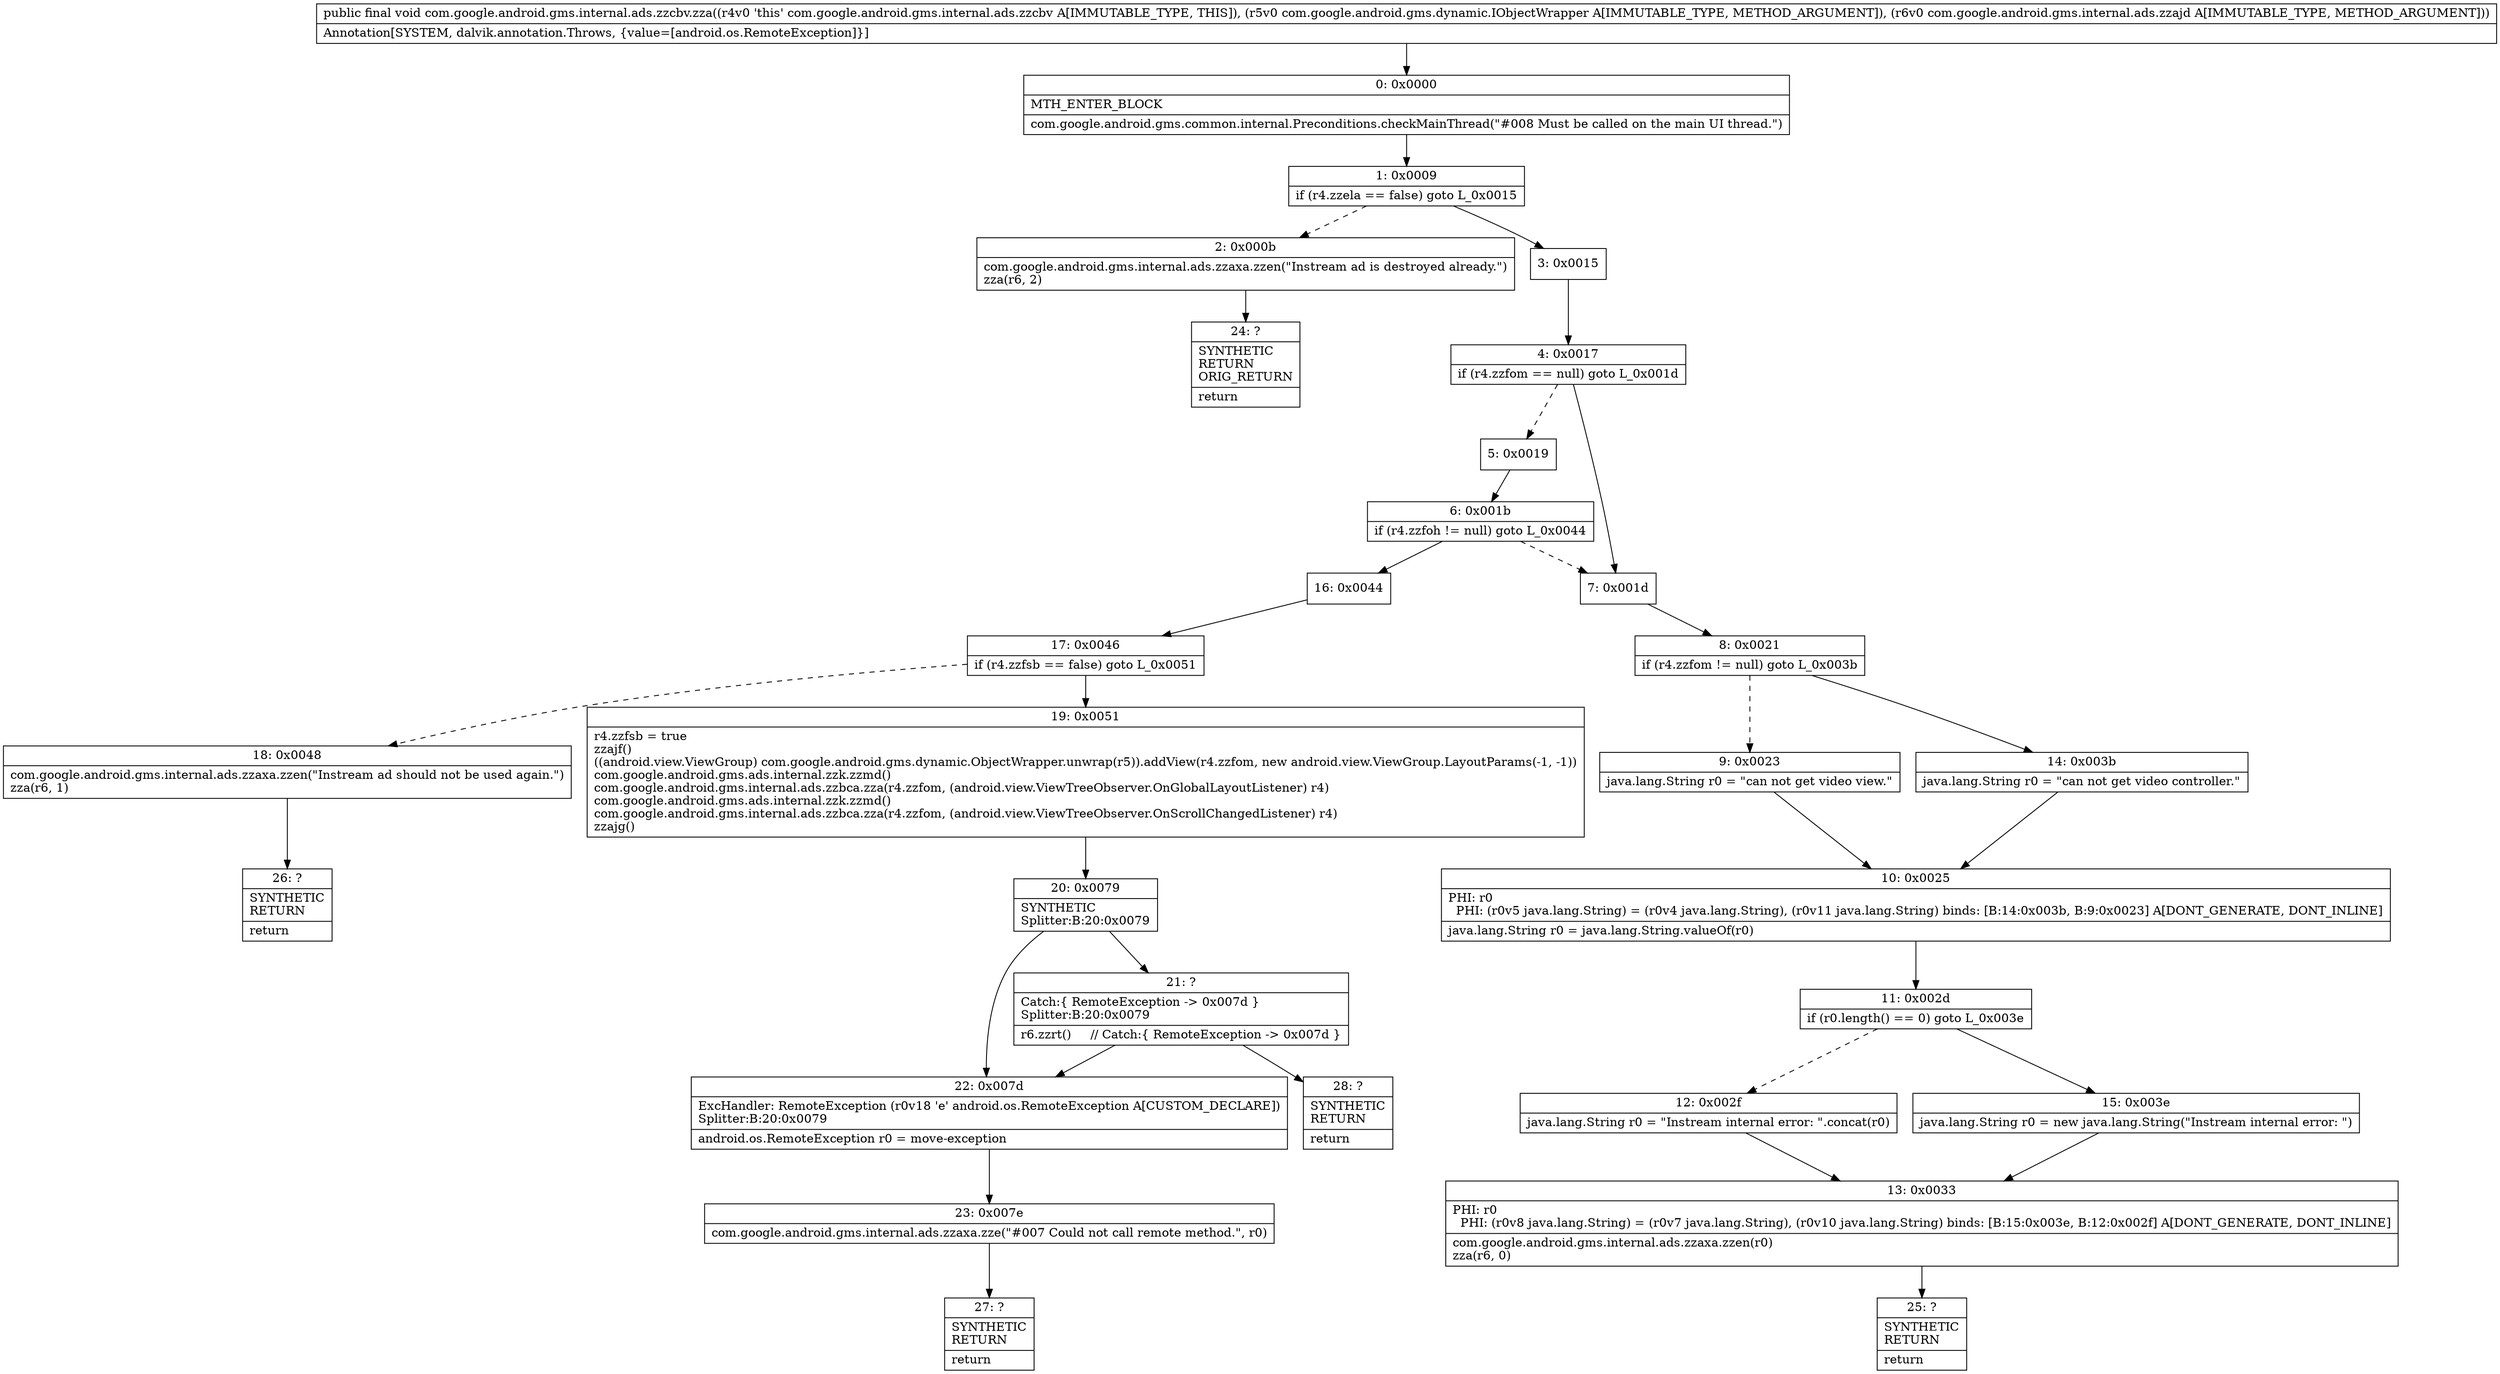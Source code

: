 digraph "CFG forcom.google.android.gms.internal.ads.zzcbv.zza(Lcom\/google\/android\/gms\/dynamic\/IObjectWrapper;Lcom\/google\/android\/gms\/internal\/ads\/zzajd;)V" {
Node_0 [shape=record,label="{0\:\ 0x0000|MTH_ENTER_BLOCK\l|com.google.android.gms.common.internal.Preconditions.checkMainThread(\"#008 Must be called on the main UI thread.\")\l}"];
Node_1 [shape=record,label="{1\:\ 0x0009|if (r4.zzela == false) goto L_0x0015\l}"];
Node_2 [shape=record,label="{2\:\ 0x000b|com.google.android.gms.internal.ads.zzaxa.zzen(\"Instream ad is destroyed already.\")\lzza(r6, 2)\l}"];
Node_3 [shape=record,label="{3\:\ 0x0015}"];
Node_4 [shape=record,label="{4\:\ 0x0017|if (r4.zzfom == null) goto L_0x001d\l}"];
Node_5 [shape=record,label="{5\:\ 0x0019}"];
Node_6 [shape=record,label="{6\:\ 0x001b|if (r4.zzfoh != null) goto L_0x0044\l}"];
Node_7 [shape=record,label="{7\:\ 0x001d}"];
Node_8 [shape=record,label="{8\:\ 0x0021|if (r4.zzfom != null) goto L_0x003b\l}"];
Node_9 [shape=record,label="{9\:\ 0x0023|java.lang.String r0 = \"can not get video view.\"\l}"];
Node_10 [shape=record,label="{10\:\ 0x0025|PHI: r0 \l  PHI: (r0v5 java.lang.String) = (r0v4 java.lang.String), (r0v11 java.lang.String) binds: [B:14:0x003b, B:9:0x0023] A[DONT_GENERATE, DONT_INLINE]\l|java.lang.String r0 = java.lang.String.valueOf(r0)\l}"];
Node_11 [shape=record,label="{11\:\ 0x002d|if (r0.length() == 0) goto L_0x003e\l}"];
Node_12 [shape=record,label="{12\:\ 0x002f|java.lang.String r0 = \"Instream internal error: \".concat(r0)\l}"];
Node_13 [shape=record,label="{13\:\ 0x0033|PHI: r0 \l  PHI: (r0v8 java.lang.String) = (r0v7 java.lang.String), (r0v10 java.lang.String) binds: [B:15:0x003e, B:12:0x002f] A[DONT_GENERATE, DONT_INLINE]\l|com.google.android.gms.internal.ads.zzaxa.zzen(r0)\lzza(r6, 0)\l}"];
Node_14 [shape=record,label="{14\:\ 0x003b|java.lang.String r0 = \"can not get video controller.\"\l}"];
Node_15 [shape=record,label="{15\:\ 0x003e|java.lang.String r0 = new java.lang.String(\"Instream internal error: \")\l}"];
Node_16 [shape=record,label="{16\:\ 0x0044}"];
Node_17 [shape=record,label="{17\:\ 0x0046|if (r4.zzfsb == false) goto L_0x0051\l}"];
Node_18 [shape=record,label="{18\:\ 0x0048|com.google.android.gms.internal.ads.zzaxa.zzen(\"Instream ad should not be used again.\")\lzza(r6, 1)\l}"];
Node_19 [shape=record,label="{19\:\ 0x0051|r4.zzfsb = true\lzzajf()\l((android.view.ViewGroup) com.google.android.gms.dynamic.ObjectWrapper.unwrap(r5)).addView(r4.zzfom, new android.view.ViewGroup.LayoutParams(\-1, \-1))\lcom.google.android.gms.ads.internal.zzk.zzmd()\lcom.google.android.gms.internal.ads.zzbca.zza(r4.zzfom, (android.view.ViewTreeObserver.OnGlobalLayoutListener) r4)\lcom.google.android.gms.ads.internal.zzk.zzmd()\lcom.google.android.gms.internal.ads.zzbca.zza(r4.zzfom, (android.view.ViewTreeObserver.OnScrollChangedListener) r4)\lzzajg()\l}"];
Node_20 [shape=record,label="{20\:\ 0x0079|SYNTHETIC\lSplitter:B:20:0x0079\l}"];
Node_21 [shape=record,label="{21\:\ ?|Catch:\{ RemoteException \-\> 0x007d \}\lSplitter:B:20:0x0079\l|r6.zzrt()     \/\/ Catch:\{ RemoteException \-\> 0x007d \}\l}"];
Node_22 [shape=record,label="{22\:\ 0x007d|ExcHandler: RemoteException (r0v18 'e' android.os.RemoteException A[CUSTOM_DECLARE])\lSplitter:B:20:0x0079\l|android.os.RemoteException r0 = move\-exception\l}"];
Node_23 [shape=record,label="{23\:\ 0x007e|com.google.android.gms.internal.ads.zzaxa.zze(\"#007 Could not call remote method.\", r0)\l}"];
Node_24 [shape=record,label="{24\:\ ?|SYNTHETIC\lRETURN\lORIG_RETURN\l|return\l}"];
Node_25 [shape=record,label="{25\:\ ?|SYNTHETIC\lRETURN\l|return\l}"];
Node_26 [shape=record,label="{26\:\ ?|SYNTHETIC\lRETURN\l|return\l}"];
Node_27 [shape=record,label="{27\:\ ?|SYNTHETIC\lRETURN\l|return\l}"];
Node_28 [shape=record,label="{28\:\ ?|SYNTHETIC\lRETURN\l|return\l}"];
MethodNode[shape=record,label="{public final void com.google.android.gms.internal.ads.zzcbv.zza((r4v0 'this' com.google.android.gms.internal.ads.zzcbv A[IMMUTABLE_TYPE, THIS]), (r5v0 com.google.android.gms.dynamic.IObjectWrapper A[IMMUTABLE_TYPE, METHOD_ARGUMENT]), (r6v0 com.google.android.gms.internal.ads.zzajd A[IMMUTABLE_TYPE, METHOD_ARGUMENT]))  | Annotation[SYSTEM, dalvik.annotation.Throws, \{value=[android.os.RemoteException]\}]\l}"];
MethodNode -> Node_0;
Node_0 -> Node_1;
Node_1 -> Node_2[style=dashed];
Node_1 -> Node_3;
Node_2 -> Node_24;
Node_3 -> Node_4;
Node_4 -> Node_5[style=dashed];
Node_4 -> Node_7;
Node_5 -> Node_6;
Node_6 -> Node_7[style=dashed];
Node_6 -> Node_16;
Node_7 -> Node_8;
Node_8 -> Node_9[style=dashed];
Node_8 -> Node_14;
Node_9 -> Node_10;
Node_10 -> Node_11;
Node_11 -> Node_12[style=dashed];
Node_11 -> Node_15;
Node_12 -> Node_13;
Node_13 -> Node_25;
Node_14 -> Node_10;
Node_15 -> Node_13;
Node_16 -> Node_17;
Node_17 -> Node_18[style=dashed];
Node_17 -> Node_19;
Node_18 -> Node_26;
Node_19 -> Node_20;
Node_20 -> Node_21;
Node_20 -> Node_22;
Node_21 -> Node_22;
Node_21 -> Node_28;
Node_22 -> Node_23;
Node_23 -> Node_27;
}

